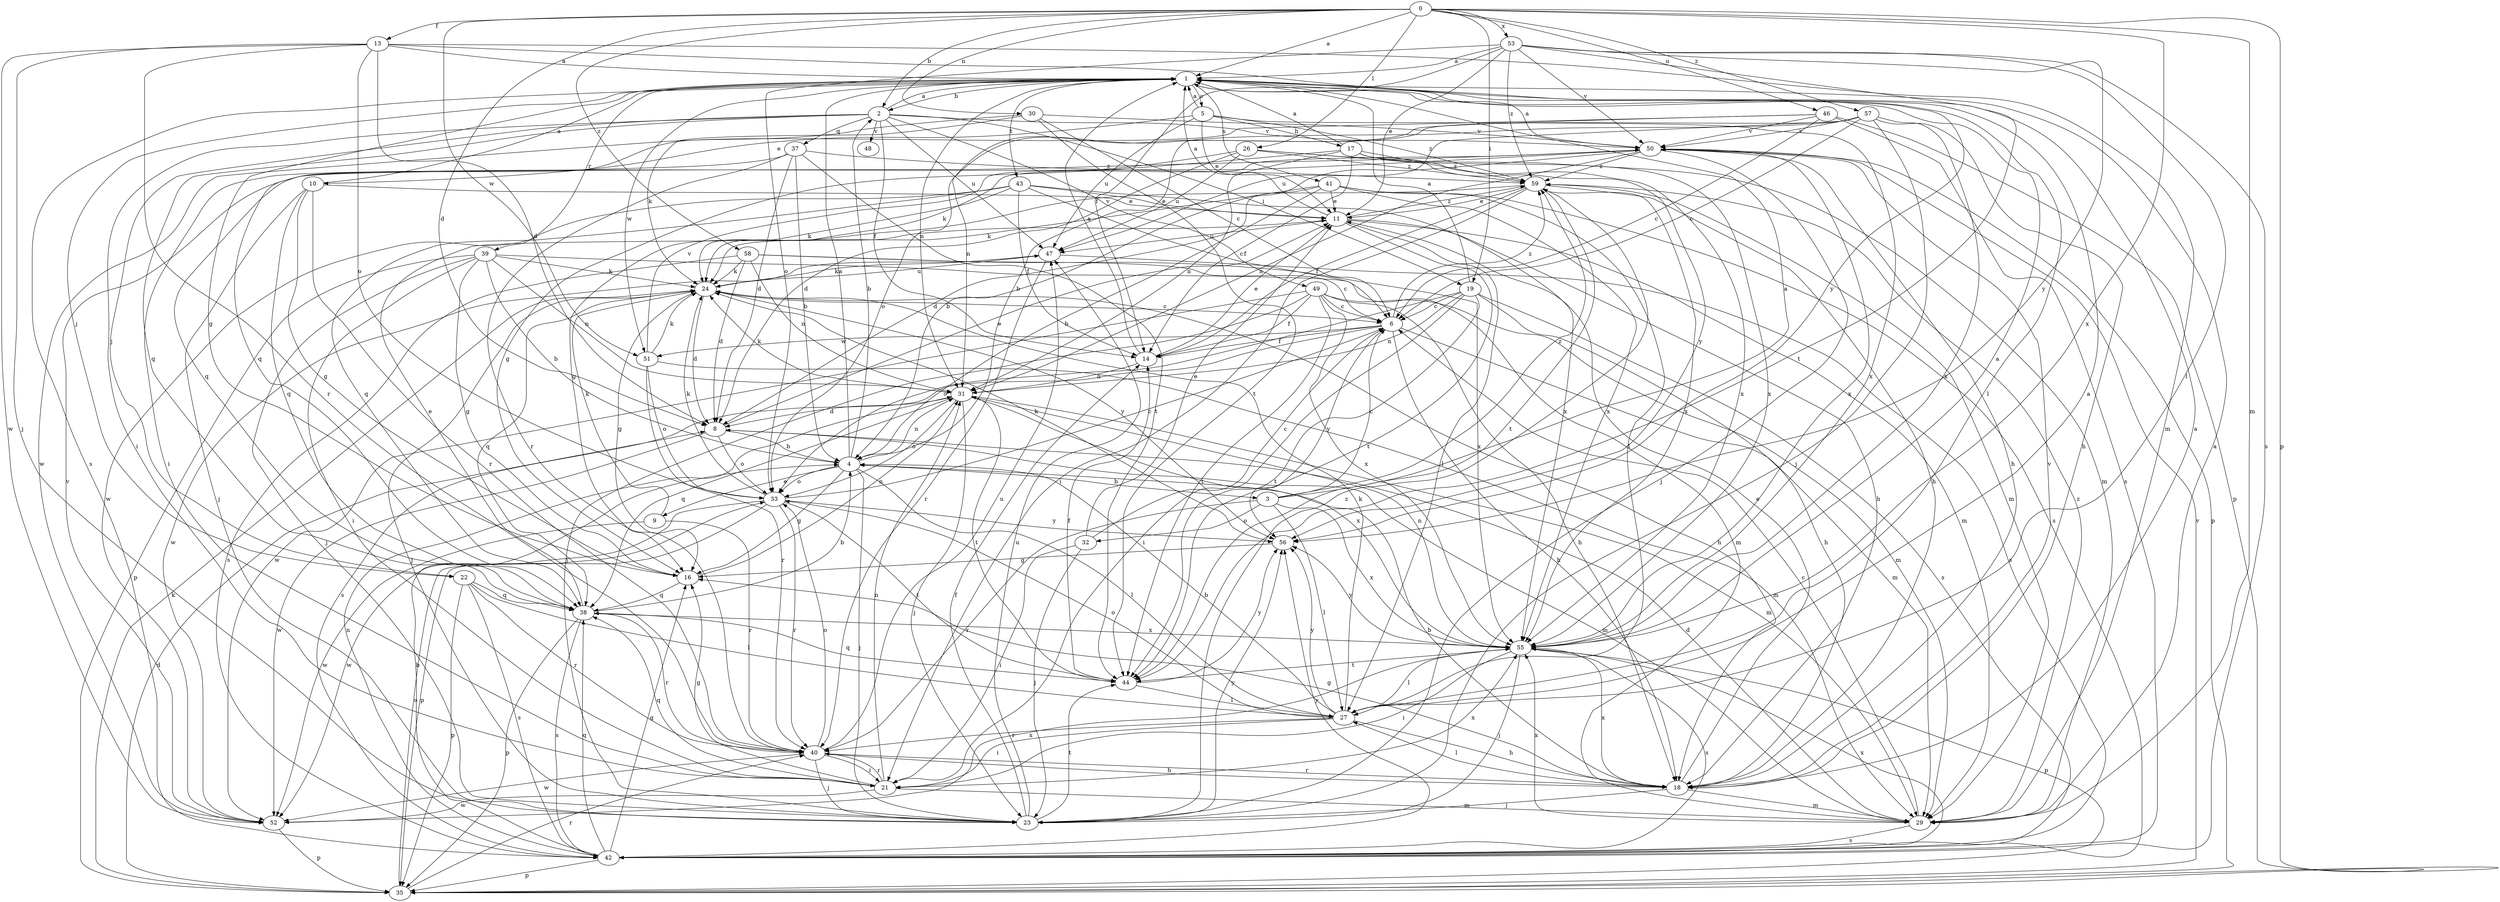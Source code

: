 strict digraph  {
0;
1;
2;
3;
4;
5;
6;
8;
9;
10;
11;
13;
14;
16;
17;
18;
19;
21;
22;
23;
24;
26;
27;
29;
30;
31;
32;
33;
35;
37;
38;
39;
40;
41;
42;
43;
44;
46;
47;
48;
49;
50;
51;
52;
53;
55;
56;
57;
58;
59;
0 -> 1  [label=a];
0 -> 2  [label=b];
0 -> 8  [label=d];
0 -> 13  [label=f];
0 -> 19  [label=i];
0 -> 26  [label=l];
0 -> 29  [label=m];
0 -> 30  [label=n];
0 -> 35  [label=p];
0 -> 46  [label=u];
0 -> 51  [label=w];
0 -> 53  [label=x];
0 -> 55  [label=x];
0 -> 57  [label=z];
0 -> 58  [label=z];
1 -> 2  [label=b];
1 -> 5  [label=c];
1 -> 16  [label=g];
1 -> 22  [label=j];
1 -> 27  [label=l];
1 -> 31  [label=n];
1 -> 39  [label=r];
1 -> 41  [label=s];
1 -> 42  [label=s];
1 -> 43  [label=t];
1 -> 51  [label=w];
2 -> 1  [label=a];
2 -> 14  [label=f];
2 -> 19  [label=i];
2 -> 21  [label=i];
2 -> 22  [label=j];
2 -> 37  [label=q];
2 -> 38  [label=q];
2 -> 47  [label=u];
2 -> 48  [label=v];
2 -> 49  [label=v];
2 -> 50  [label=v];
3 -> 1  [label=a];
3 -> 6  [label=c];
3 -> 27  [label=l];
3 -> 32  [label=o];
3 -> 40  [label=r];
3 -> 55  [label=x];
3 -> 59  [label=z];
4 -> 1  [label=a];
4 -> 2  [label=b];
4 -> 3  [label=b];
4 -> 9  [label=e];
4 -> 16  [label=g];
4 -> 23  [label=j];
4 -> 27  [label=l];
4 -> 31  [label=n];
4 -> 33  [label=o];
5 -> 1  [label=a];
5 -> 10  [label=e];
5 -> 11  [label=e];
5 -> 17  [label=h];
5 -> 47  [label=u];
5 -> 55  [label=x];
5 -> 59  [label=z];
6 -> 14  [label=f];
6 -> 18  [label=h];
6 -> 29  [label=m];
6 -> 42  [label=s];
6 -> 51  [label=w];
6 -> 56  [label=y];
6 -> 59  [label=z];
8 -> 4  [label=b];
8 -> 11  [label=e];
8 -> 29  [label=m];
8 -> 33  [label=o];
8 -> 52  [label=w];
9 -> 24  [label=k];
9 -> 40  [label=r];
9 -> 52  [label=w];
10 -> 1  [label=a];
10 -> 11  [label=e];
10 -> 16  [label=g];
10 -> 23  [label=j];
10 -> 38  [label=q];
10 -> 40  [label=r];
11 -> 1  [label=a];
11 -> 18  [label=h];
11 -> 27  [label=l];
11 -> 29  [label=m];
11 -> 44  [label=t];
11 -> 47  [label=u];
11 -> 59  [label=z];
13 -> 1  [label=a];
13 -> 8  [label=d];
13 -> 23  [label=j];
13 -> 29  [label=m];
13 -> 33  [label=o];
13 -> 40  [label=r];
13 -> 52  [label=w];
13 -> 56  [label=y];
14 -> 1  [label=a];
14 -> 11  [label=e];
14 -> 31  [label=n];
16 -> 31  [label=n];
16 -> 38  [label=q];
17 -> 1  [label=a];
17 -> 14  [label=f];
17 -> 16  [label=g];
17 -> 29  [label=m];
17 -> 31  [label=n];
17 -> 55  [label=x];
17 -> 59  [label=z];
18 -> 1  [label=a];
18 -> 4  [label=b];
18 -> 11  [label=e];
18 -> 16  [label=g];
18 -> 23  [label=j];
18 -> 27  [label=l];
18 -> 29  [label=m];
18 -> 40  [label=r];
18 -> 50  [label=v];
18 -> 55  [label=x];
19 -> 1  [label=a];
19 -> 6  [label=c];
19 -> 18  [label=h];
19 -> 21  [label=i];
19 -> 31  [label=n];
19 -> 33  [label=o];
19 -> 42  [label=s];
19 -> 44  [label=t];
21 -> 16  [label=g];
21 -> 29  [label=m];
21 -> 31  [label=n];
21 -> 38  [label=q];
21 -> 40  [label=r];
21 -> 52  [label=w];
21 -> 55  [label=x];
22 -> 27  [label=l];
22 -> 35  [label=p];
22 -> 38  [label=q];
22 -> 40  [label=r];
22 -> 42  [label=s];
23 -> 14  [label=f];
23 -> 44  [label=t];
23 -> 47  [label=u];
23 -> 56  [label=y];
23 -> 59  [label=z];
24 -> 6  [label=c];
24 -> 8  [label=d];
24 -> 16  [label=g];
24 -> 18  [label=h];
24 -> 23  [label=j];
24 -> 38  [label=q];
24 -> 47  [label=u];
24 -> 56  [label=y];
26 -> 8  [label=d];
26 -> 38  [label=q];
26 -> 47  [label=u];
26 -> 55  [label=x];
26 -> 56  [label=y];
26 -> 59  [label=z];
27 -> 1  [label=a];
27 -> 4  [label=b];
27 -> 18  [label=h];
27 -> 21  [label=i];
27 -> 24  [label=k];
27 -> 33  [label=o];
27 -> 40  [label=r];
27 -> 56  [label=y];
29 -> 1  [label=a];
29 -> 6  [label=c];
29 -> 8  [label=d];
29 -> 42  [label=s];
29 -> 55  [label=x];
29 -> 59  [label=z];
30 -> 6  [label=c];
30 -> 24  [label=k];
30 -> 44  [label=t];
30 -> 50  [label=v];
30 -> 52  [label=w];
31 -> 8  [label=d];
31 -> 23  [label=j];
31 -> 24  [label=k];
31 -> 29  [label=m];
31 -> 33  [label=o];
31 -> 38  [label=q];
31 -> 44  [label=t];
31 -> 55  [label=x];
32 -> 6  [label=c];
32 -> 11  [label=e];
32 -> 21  [label=i];
32 -> 23  [label=j];
33 -> 6  [label=c];
33 -> 24  [label=k];
33 -> 35  [label=p];
33 -> 40  [label=r];
33 -> 44  [label=t];
33 -> 52  [label=w];
33 -> 56  [label=y];
35 -> 8  [label=d];
35 -> 24  [label=k];
35 -> 33  [label=o];
35 -> 40  [label=r];
35 -> 50  [label=v];
37 -> 4  [label=b];
37 -> 8  [label=d];
37 -> 21  [label=i];
37 -> 40  [label=r];
37 -> 44  [label=t];
37 -> 59  [label=z];
38 -> 4  [label=b];
38 -> 11  [label=e];
38 -> 35  [label=p];
38 -> 40  [label=r];
38 -> 42  [label=s];
38 -> 55  [label=x];
39 -> 4  [label=b];
39 -> 16  [label=g];
39 -> 21  [label=i];
39 -> 23  [label=j];
39 -> 24  [label=k];
39 -> 29  [label=m];
39 -> 31  [label=n];
39 -> 35  [label=p];
40 -> 18  [label=h];
40 -> 21  [label=i];
40 -> 23  [label=j];
40 -> 33  [label=o];
40 -> 47  [label=u];
40 -> 52  [label=w];
41 -> 4  [label=b];
41 -> 8  [label=d];
41 -> 11  [label=e];
41 -> 24  [label=k];
41 -> 27  [label=l];
41 -> 42  [label=s];
41 -> 55  [label=x];
42 -> 4  [label=b];
42 -> 16  [label=g];
42 -> 31  [label=n];
42 -> 35  [label=p];
42 -> 38  [label=q];
42 -> 55  [label=x];
42 -> 56  [label=y];
43 -> 6  [label=c];
43 -> 11  [label=e];
43 -> 14  [label=f];
43 -> 24  [label=k];
43 -> 38  [label=q];
43 -> 52  [label=w];
43 -> 55  [label=x];
44 -> 14  [label=f];
44 -> 27  [label=l];
44 -> 38  [label=q];
44 -> 56  [label=y];
46 -> 6  [label=c];
46 -> 31  [label=n];
46 -> 35  [label=p];
46 -> 38  [label=q];
46 -> 42  [label=s];
46 -> 50  [label=v];
47 -> 24  [label=k];
47 -> 40  [label=r];
47 -> 42  [label=s];
47 -> 52  [label=w];
49 -> 6  [label=c];
49 -> 14  [label=f];
49 -> 18  [label=h];
49 -> 23  [label=j];
49 -> 29  [label=m];
49 -> 44  [label=t];
49 -> 52  [label=w];
49 -> 55  [label=x];
50 -> 1  [label=a];
50 -> 4  [label=b];
50 -> 18  [label=h];
50 -> 23  [label=j];
50 -> 24  [label=k];
50 -> 31  [label=n];
50 -> 35  [label=p];
50 -> 55  [label=x];
50 -> 59  [label=z];
51 -> 24  [label=k];
51 -> 29  [label=m];
51 -> 33  [label=o];
51 -> 40  [label=r];
51 -> 50  [label=v];
52 -> 35  [label=p];
52 -> 50  [label=v];
52 -> 55  [label=x];
53 -> 1  [label=a];
53 -> 11  [label=e];
53 -> 14  [label=f];
53 -> 27  [label=l];
53 -> 33  [label=o];
53 -> 42  [label=s];
53 -> 44  [label=t];
53 -> 50  [label=v];
53 -> 56  [label=y];
53 -> 59  [label=z];
55 -> 1  [label=a];
55 -> 21  [label=i];
55 -> 23  [label=j];
55 -> 27  [label=l];
55 -> 31  [label=n];
55 -> 35  [label=p];
55 -> 42  [label=s];
55 -> 44  [label=t];
55 -> 56  [label=y];
56 -> 16  [label=g];
56 -> 24  [label=k];
57 -> 4  [label=b];
57 -> 6  [label=c];
57 -> 18  [label=h];
57 -> 23  [label=j];
57 -> 33  [label=o];
57 -> 47  [label=u];
57 -> 50  [label=v];
57 -> 55  [label=x];
58 -> 6  [label=c];
58 -> 8  [label=d];
58 -> 24  [label=k];
58 -> 31  [label=n];
58 -> 42  [label=s];
58 -> 55  [label=x];
59 -> 11  [label=e];
59 -> 14  [label=f];
59 -> 16  [label=g];
59 -> 18  [label=h];
59 -> 21  [label=i];
59 -> 29  [label=m];
59 -> 44  [label=t];
59 -> 55  [label=x];
}
